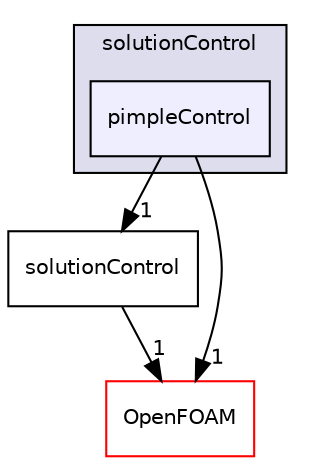 digraph "src/finiteVolume/cfdTools/general/solutionControl/pimpleControl" {
  bgcolor=transparent;
  compound=true
  node [ fontsize="10", fontname="Helvetica"];
  edge [ labelfontsize="10", labelfontname="Helvetica"];
  subgraph clusterdir_e111b7571eb84571841d37972aec8430 {
    graph [ bgcolor="#ddddee", pencolor="black", label="solutionControl" fontname="Helvetica", fontsize="10", URL="dir_e111b7571eb84571841d37972aec8430.html"]
  dir_af47b2471b3573ea1aa080d70933eb75 [shape=box, label="pimpleControl", style="filled", fillcolor="#eeeeff", pencolor="black", URL="dir_af47b2471b3573ea1aa080d70933eb75.html"];
  }
  dir_87c1225b0ef4530e8f908d08af8f2547 [shape=box label="solutionControl" URL="dir_87c1225b0ef4530e8f908d08af8f2547.html"];
  dir_c5473ff19b20e6ec4dfe5c310b3778a8 [shape=box label="OpenFOAM" color="red" URL="dir_c5473ff19b20e6ec4dfe5c310b3778a8.html"];
  dir_af47b2471b3573ea1aa080d70933eb75->dir_87c1225b0ef4530e8f908d08af8f2547 [headlabel="1", labeldistance=1.5 headhref="dir_000917_000920.html"];
  dir_af47b2471b3573ea1aa080d70933eb75->dir_c5473ff19b20e6ec4dfe5c310b3778a8 [headlabel="1", labeldistance=1.5 headhref="dir_000917_001892.html"];
  dir_87c1225b0ef4530e8f908d08af8f2547->dir_c5473ff19b20e6ec4dfe5c310b3778a8 [headlabel="1", labeldistance=1.5 headhref="dir_000920_001892.html"];
}
